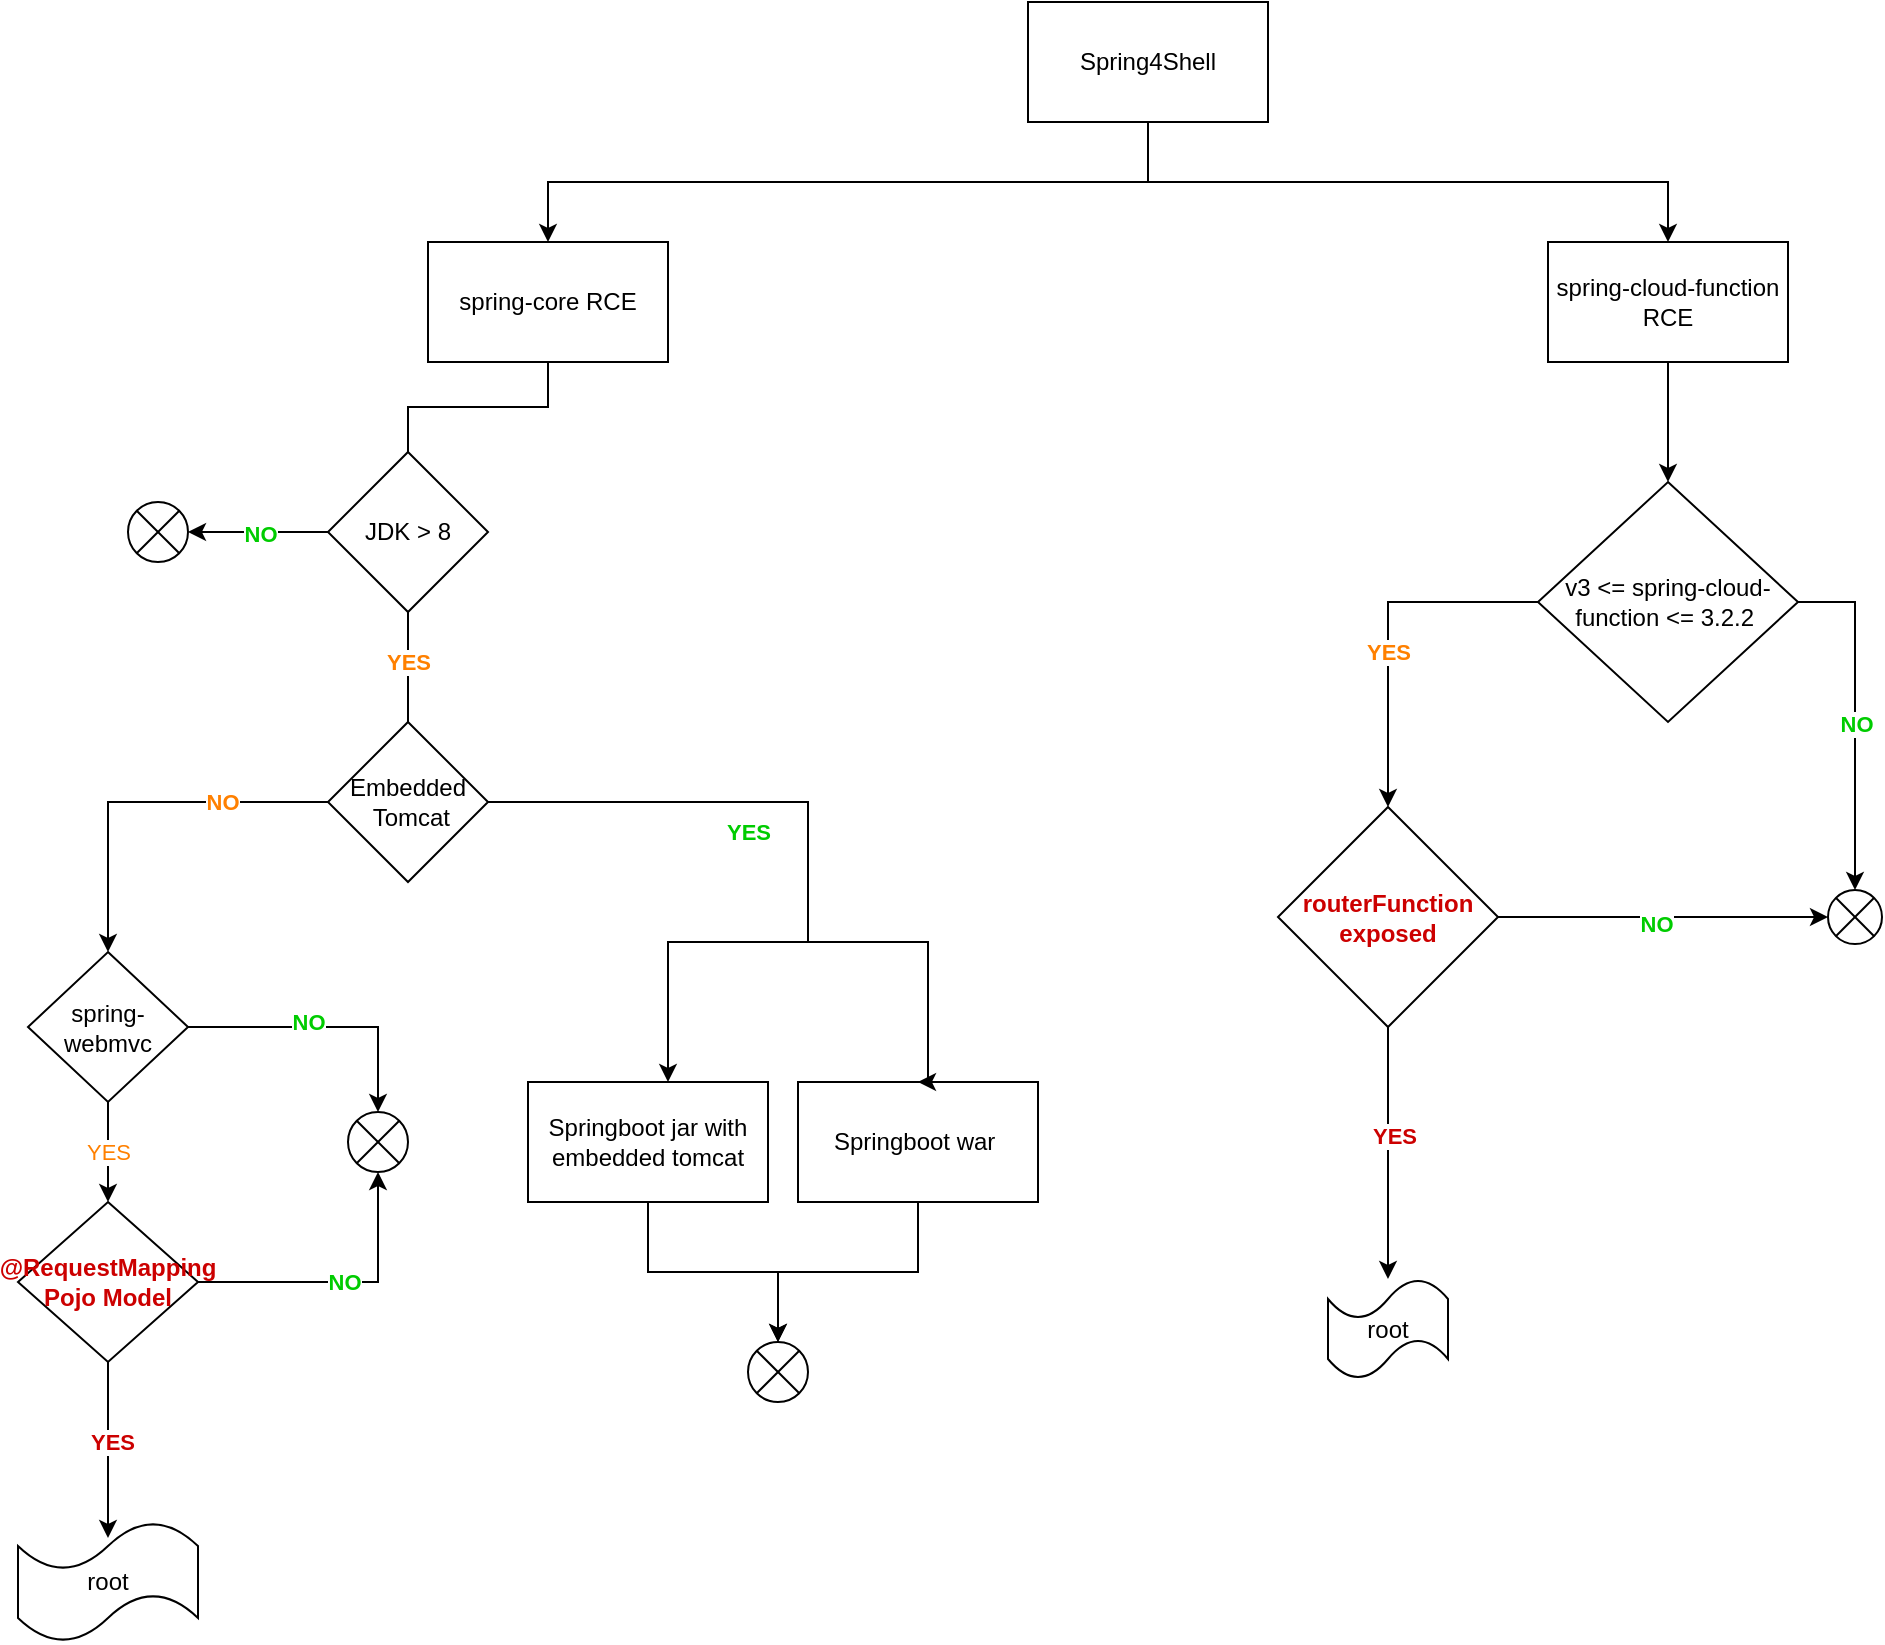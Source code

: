 <mxfile version="17.4.0" type="device"><diagram id="_fjjy-GStRQVUaGfT2Yw" name="Page-1"><mxGraphModel dx="1656" dy="530" grid="1" gridSize="10" guides="1" tooltips="1" connect="1" arrows="1" fold="1" page="1" pageScale="1" pageWidth="827" pageHeight="1169" math="0" shadow="0"><root><mxCell id="0"/><mxCell id="1" parent="0"/><mxCell id="lq8ScqTURMgXZgmbiI-g-22" style="edgeStyle=orthogonalEdgeStyle;rounded=0;orthogonalLoop=1;jettySize=auto;html=1;exitX=0.5;exitY=1;exitDx=0;exitDy=0;" edge="1" parent="1" source="T9ZCguAYDiHG0l0Igi-8-1" target="T9ZCguAYDiHG0l0Igi-8-2"><mxGeometry relative="1" as="geometry"/></mxCell><mxCell id="lq8ScqTURMgXZgmbiI-g-23" style="edgeStyle=orthogonalEdgeStyle;rounded=0;orthogonalLoop=1;jettySize=auto;html=1;exitX=0.5;exitY=1;exitDx=0;exitDy=0;" edge="1" parent="1" source="T9ZCguAYDiHG0l0Igi-8-1" target="T9ZCguAYDiHG0l0Igi-8-3"><mxGeometry relative="1" as="geometry"/></mxCell><mxCell id="T9ZCguAYDiHG0l0Igi-8-1" value="Spring4Shell" style="rounded=0;whiteSpace=wrap;html=1;" parent="1" vertex="1"><mxGeometry x="380" y="70" width="120" height="60" as="geometry"/></mxCell><mxCell id="T9ZCguAYDiHG0l0Igi-8-2" value="spring-core RCE" style="rounded=0;whiteSpace=wrap;html=1;" parent="1" vertex="1"><mxGeometry x="80" y="190" width="120" height="60" as="geometry"/></mxCell><mxCell id="lq8ScqTURMgXZgmbiI-g-26" style="edgeStyle=orthogonalEdgeStyle;rounded=0;orthogonalLoop=1;jettySize=auto;html=1;exitX=0.5;exitY=1;exitDx=0;exitDy=0;entryX=0.5;entryY=0;entryDx=0;entryDy=0;" edge="1" parent="1" source="T9ZCguAYDiHG0l0Igi-8-3" target="lq8ScqTURMgXZgmbiI-g-25"><mxGeometry relative="1" as="geometry"/></mxCell><mxCell id="T9ZCguAYDiHG0l0Igi-8-3" value="spring-cloud-function RCE" style="rounded=0;whiteSpace=wrap;html=1;" parent="1" vertex="1"><mxGeometry x="640" y="190" width="120" height="60" as="geometry"/></mxCell><mxCell id="lq8ScqTURMgXZgmbiI-g-15" style="edgeStyle=orthogonalEdgeStyle;rounded=0;orthogonalLoop=1;jettySize=auto;html=1;exitX=0.5;exitY=1;exitDx=0;exitDy=0;entryX=0.5;entryY=0;entryDx=0;entryDy=0;" edge="1" parent="1" source="T9ZCguAYDiHG0l0Igi-8-6" target="lq8ScqTURMgXZgmbiI-g-5"><mxGeometry relative="1" as="geometry"><mxPoint x="325" y="728.5" as="targetPoint"/></mxGeometry></mxCell><mxCell id="T9ZCguAYDiHG0l0Igi-8-6" value="Springboot war&amp;nbsp;" style="rounded=0;whiteSpace=wrap;html=1;" parent="1" vertex="1"><mxGeometry x="265" y="610" width="120" height="60" as="geometry"/></mxCell><mxCell id="lq8ScqTURMgXZgmbiI-g-14" style="edgeStyle=orthogonalEdgeStyle;rounded=0;orthogonalLoop=1;jettySize=auto;html=1;exitX=0.5;exitY=1;exitDx=0;exitDy=0;entryX=0.5;entryY=0;entryDx=0;entryDy=0;" edge="1" parent="1" source="lq8ScqTURMgXZgmbiI-g-1" target="lq8ScqTURMgXZgmbiI-g-5"><mxGeometry relative="1" as="geometry"/></mxCell><mxCell id="lq8ScqTURMgXZgmbiI-g-1" value="Springboot jar with embedded tomcat" style="rounded=0;whiteSpace=wrap;html=1;" vertex="1" parent="1"><mxGeometry x="130" y="610" width="120" height="60" as="geometry"/></mxCell><mxCell id="lq8ScqTURMgXZgmbiI-g-5" value="" style="shape=sumEllipse;perimeter=ellipsePerimeter;whiteSpace=wrap;html=1;backgroundOutline=1;" vertex="1" parent="1"><mxGeometry x="240" y="740" width="30" height="30" as="geometry"/></mxCell><mxCell id="lq8ScqTURMgXZgmbiI-g-18" value="root" style="shape=tape;whiteSpace=wrap;html=1;" vertex="1" parent="1"><mxGeometry x="-125" y="830" width="90" height="60" as="geometry"/></mxCell><mxCell id="lq8ScqTURMgXZgmbiI-g-28" style="edgeStyle=orthogonalEdgeStyle;rounded=0;orthogonalLoop=1;jettySize=auto;html=1;exitX=1;exitY=0.5;exitDx=0;exitDy=0;entryX=0.5;entryY=0;entryDx=0;entryDy=0;" edge="1" parent="1" source="lq8ScqTURMgXZgmbiI-g-25" target="lq8ScqTURMgXZgmbiI-g-27"><mxGeometry relative="1" as="geometry"/></mxCell><mxCell id="lq8ScqTURMgXZgmbiI-g-29" value="&lt;b&gt;&lt;font color=&quot;#00cc00&quot;&gt;NO&lt;/font&gt;&lt;/b&gt;" style="edgeLabel;html=1;align=center;verticalAlign=middle;resizable=0;points=[];" vertex="1" connectable="0" parent="lq8ScqTURMgXZgmbiI-g-28"><mxGeometry x="0.03" relative="1" as="geometry"><mxPoint as="offset"/></mxGeometry></mxCell><mxCell id="lq8ScqTURMgXZgmbiI-g-31" value="&lt;b&gt;&lt;font color=&quot;#ff8000&quot;&gt;YES&lt;/font&gt;&lt;/b&gt;" style="edgeStyle=orthogonalEdgeStyle;rounded=0;orthogonalLoop=1;jettySize=auto;html=1;exitX=0;exitY=0.5;exitDx=0;exitDy=0;entryX=0.5;entryY=0;entryDx=0;entryDy=0;" edge="1" parent="1" source="lq8ScqTURMgXZgmbiI-g-25" target="lq8ScqTURMgXZgmbiI-g-59"><mxGeometry x="0.12" relative="1" as="geometry"><mxPoint as="offset"/></mxGeometry></mxCell><mxCell id="lq8ScqTURMgXZgmbiI-g-25" value="&lt;span&gt;v3 &amp;lt;= spring-cloud-function &amp;lt;= 3.2.2&amp;nbsp;&lt;/span&gt;" style="rhombus;whiteSpace=wrap;html=1;" vertex="1" parent="1"><mxGeometry x="635" y="310" width="130" height="120" as="geometry"/></mxCell><mxCell id="lq8ScqTURMgXZgmbiI-g-27" value="" style="shape=sumEllipse;perimeter=ellipsePerimeter;whiteSpace=wrap;html=1;backgroundOutline=1;" vertex="1" parent="1"><mxGeometry x="780" y="514" width="27" height="27" as="geometry"/></mxCell><mxCell id="lq8ScqTURMgXZgmbiI-g-30" value="root" style="shape=tape;whiteSpace=wrap;html=1;" vertex="1" parent="1"><mxGeometry x="530" y="708.5" width="60" height="50" as="geometry"/></mxCell><mxCell id="lq8ScqTURMgXZgmbiI-g-37" style="edgeStyle=orthogonalEdgeStyle;rounded=0;orthogonalLoop=1;jettySize=auto;html=1;exitX=0;exitY=0.5;exitDx=0;exitDy=0;entryX=1;entryY=0.5;entryDx=0;entryDy=0;" edge="1" parent="1" source="lq8ScqTURMgXZgmbiI-g-32" target="lq8ScqTURMgXZgmbiI-g-36"><mxGeometry relative="1" as="geometry"/></mxCell><mxCell id="lq8ScqTURMgXZgmbiI-g-38" value="&lt;b&gt;NO&lt;/b&gt;" style="edgeLabel;html=1;align=center;verticalAlign=middle;resizable=0;points=[];fontColor=#00CC00;" vertex="1" connectable="0" parent="lq8ScqTURMgXZgmbiI-g-37"><mxGeometry x="-0.029" y="1" relative="1" as="geometry"><mxPoint as="offset"/></mxGeometry></mxCell><mxCell id="lq8ScqTURMgXZgmbiI-g-41" value="&lt;b&gt;&lt;font color=&quot;#ff8000&quot;&gt;YES&lt;/font&gt;&lt;/b&gt;" style="edgeStyle=orthogonalEdgeStyle;rounded=0;orthogonalLoop=1;jettySize=auto;html=1;exitX=1;exitY=0.5;exitDx=0;exitDy=0;entryX=0.5;entryY=0;entryDx=0;entryDy=0;" edge="1" parent="1" source="lq8ScqTURMgXZgmbiI-g-32" target="lq8ScqTURMgXZgmbiI-g-40"><mxGeometry x="0.2" relative="1" as="geometry"><Array as="points"><mxPoint x="70" y="335"/><mxPoint x="70" y="450"/></Array><mxPoint as="offset"/></mxGeometry></mxCell><mxCell id="lq8ScqTURMgXZgmbiI-g-32" value="JDK &amp;gt; 8" style="rhombus;whiteSpace=wrap;html=1;" vertex="1" parent="1"><mxGeometry x="30" y="295" width="80" height="80" as="geometry"/></mxCell><mxCell id="lq8ScqTURMgXZgmbiI-g-33" value="" style="edgeStyle=orthogonalEdgeStyle;rounded=0;orthogonalLoop=1;jettySize=auto;html=1;exitX=0.5;exitY=1;exitDx=0;exitDy=0;endArrow=none;" edge="1" parent="1" source="T9ZCguAYDiHG0l0Igi-8-2" target="lq8ScqTURMgXZgmbiI-g-32"><mxGeometry relative="1" as="geometry"><mxPoint x="140" y="250" as="sourcePoint"/><mxPoint x="-50" y="550" as="targetPoint"/><Array as="points"/></mxGeometry></mxCell><mxCell id="lq8ScqTURMgXZgmbiI-g-36" value="" style="shape=sumEllipse;perimeter=ellipsePerimeter;whiteSpace=wrap;html=1;backgroundOutline=1;" vertex="1" parent="1"><mxGeometry x="-70" y="320" width="30" height="30" as="geometry"/></mxCell><mxCell id="lq8ScqTURMgXZgmbiI-g-42" value="&lt;b&gt;&lt;font color=&quot;#00cc00&quot;&gt;YES&lt;/font&gt;&lt;/b&gt;" style="edgeStyle=orthogonalEdgeStyle;rounded=0;orthogonalLoop=1;jettySize=auto;html=1;exitX=1;exitY=0.5;exitDx=0;exitDy=0;entryX=0.5;entryY=0;entryDx=0;entryDy=0;" edge="1" parent="1" source="lq8ScqTURMgXZgmbiI-g-40" target="T9ZCguAYDiHG0l0Igi-8-6"><mxGeometry x="-0.291" y="-15" relative="1" as="geometry"><mxPoint x="360" y="335" as="targetPoint"/><Array as="points"><mxPoint x="270" y="470"/><mxPoint x="270" y="540"/><mxPoint x="330" y="540"/><mxPoint x="330" y="610"/></Array><mxPoint as="offset"/></mxGeometry></mxCell><mxCell id="lq8ScqTURMgXZgmbiI-g-43" style="edgeStyle=orthogonalEdgeStyle;rounded=0;orthogonalLoop=1;jettySize=auto;html=1;exitX=1;exitY=0.5;exitDx=0;exitDy=0;" edge="1" parent="1" source="lq8ScqTURMgXZgmbiI-g-40" target="lq8ScqTURMgXZgmbiI-g-1"><mxGeometry relative="1" as="geometry"><Array as="points"><mxPoint x="270" y="470"/><mxPoint x="270" y="540"/><mxPoint x="200" y="540"/></Array></mxGeometry></mxCell><mxCell id="lq8ScqTURMgXZgmbiI-g-48" style="edgeStyle=orthogonalEdgeStyle;rounded=0;orthogonalLoop=1;jettySize=auto;html=1;exitX=0;exitY=0.5;exitDx=0;exitDy=0;entryX=0.5;entryY=0;entryDx=0;entryDy=0;fontColor=#000000;strokeColor=#000000;" edge="1" parent="1" source="lq8ScqTURMgXZgmbiI-g-40" target="lq8ScqTURMgXZgmbiI-g-47"><mxGeometry relative="1" as="geometry"/></mxCell><mxCell id="lq8ScqTURMgXZgmbiI-g-49" value="&lt;font color=&quot;#ff8000&quot;&gt;&lt;span&gt;NO&lt;/span&gt;&lt;/font&gt;" style="edgeLabel;html=1;align=center;verticalAlign=middle;resizable=0;points=[];fontColor=#000000;fontStyle=1" vertex="1" connectable="0" parent="lq8ScqTURMgXZgmbiI-g-48"><mxGeometry x="-0.427" relative="1" as="geometry"><mxPoint as="offset"/></mxGeometry></mxCell><mxCell id="lq8ScqTURMgXZgmbiI-g-40" value="Embedded &amp;nbsp;Tomcat" style="rhombus;whiteSpace=wrap;html=1;" vertex="1" parent="1"><mxGeometry x="30" y="430" width="80" height="80" as="geometry"/></mxCell><mxCell id="lq8ScqTURMgXZgmbiI-g-51" style="edgeStyle=orthogonalEdgeStyle;rounded=0;orthogonalLoop=1;jettySize=auto;html=1;exitX=1;exitY=0.5;exitDx=0;exitDy=0;fontColor=#CC0000;strokeColor=#000000;entryX=0.5;entryY=0;entryDx=0;entryDy=0;" edge="1" parent="1" source="lq8ScqTURMgXZgmbiI-g-47" target="lq8ScqTURMgXZgmbiI-g-52"><mxGeometry relative="1" as="geometry"><mxPoint x="40" y="583" as="targetPoint"/></mxGeometry></mxCell><mxCell id="lq8ScqTURMgXZgmbiI-g-53" value="&lt;font color=&quot;#00cc00&quot;&gt;NO&lt;/font&gt;" style="edgeLabel;html=1;align=center;verticalAlign=middle;resizable=0;points=[];fontColor=#CC0000;fontStyle=1" vertex="1" connectable="0" parent="lq8ScqTURMgXZgmbiI-g-51"><mxGeometry x="-0.13" y="4" relative="1" as="geometry"><mxPoint y="1" as="offset"/></mxGeometry></mxCell><mxCell id="lq8ScqTURMgXZgmbiI-g-56" value="&lt;font color=&quot;#ff8000&quot;&gt;YES&lt;/font&gt;" style="edgeStyle=orthogonalEdgeStyle;rounded=0;orthogonalLoop=1;jettySize=auto;html=1;exitX=0.5;exitY=1;exitDx=0;exitDy=0;entryX=0.5;entryY=0;entryDx=0;entryDy=0;fontColor=#00CC00;strokeColor=#000000;" edge="1" parent="1" source="lq8ScqTURMgXZgmbiI-g-47" target="lq8ScqTURMgXZgmbiI-g-50"><mxGeometry relative="1" as="geometry"/></mxCell><mxCell id="lq8ScqTURMgXZgmbiI-g-47" value="&lt;font color=&quot;#000000&quot;&gt;&lt;span&gt;spring-webmvc&lt;/span&gt;&lt;/font&gt;" style="rhombus;whiteSpace=wrap;html=1;fontColor=#FF8000;" vertex="1" parent="1"><mxGeometry x="-120" y="545" width="80" height="75" as="geometry"/></mxCell><mxCell id="lq8ScqTURMgXZgmbiI-g-55" value="&lt;b&gt;NO&lt;/b&gt;" style="edgeStyle=orthogonalEdgeStyle;rounded=0;orthogonalLoop=1;jettySize=auto;html=1;exitX=1;exitY=0.5;exitDx=0;exitDy=0;fontColor=#00CC00;strokeColor=#000000;entryX=0.5;entryY=1;entryDx=0;entryDy=0;" edge="1" parent="1" source="lq8ScqTURMgXZgmbiI-g-50" target="lq8ScqTURMgXZgmbiI-g-52"><mxGeometry relative="1" as="geometry"><mxPoint x="60" y="660" as="targetPoint"/></mxGeometry></mxCell><mxCell id="lq8ScqTURMgXZgmbiI-g-57" style="edgeStyle=orthogonalEdgeStyle;rounded=0;orthogonalLoop=1;jettySize=auto;html=1;exitX=0.5;exitY=1;exitDx=0;exitDy=0;entryX=0.5;entryY=0.133;entryDx=0;entryDy=0;entryPerimeter=0;fontColor=#FF8000;strokeColor=#000000;" edge="1" parent="1" source="lq8ScqTURMgXZgmbiI-g-50" target="lq8ScqTURMgXZgmbiI-g-18"><mxGeometry relative="1" as="geometry"/></mxCell><mxCell id="lq8ScqTURMgXZgmbiI-g-58" value="&lt;font color=&quot;#cc0000&quot;&gt;YES&lt;/font&gt;" style="edgeLabel;html=1;align=center;verticalAlign=middle;resizable=0;points=[];fontColor=#FF8000;fontStyle=1" vertex="1" connectable="0" parent="lq8ScqTURMgXZgmbiI-g-57"><mxGeometry x="-0.091" y="2" relative="1" as="geometry"><mxPoint as="offset"/></mxGeometry></mxCell><mxCell id="lq8ScqTURMgXZgmbiI-g-50" value="&lt;b&gt;&lt;font color=&quot;#cc0000&quot;&gt;@RequestMapping&lt;br&gt;Pojo Model&lt;/font&gt;&lt;/b&gt;" style="rhombus;whiteSpace=wrap;html=1;fontColor=#FF8000;" vertex="1" parent="1"><mxGeometry x="-125" y="670" width="90" height="80" as="geometry"/></mxCell><mxCell id="lq8ScqTURMgXZgmbiI-g-52" value="" style="shape=sumEllipse;perimeter=ellipsePerimeter;whiteSpace=wrap;html=1;backgroundOutline=1;" vertex="1" parent="1"><mxGeometry x="40" y="625" width="30" height="30" as="geometry"/></mxCell><mxCell id="lq8ScqTURMgXZgmbiI-g-60" style="edgeStyle=orthogonalEdgeStyle;rounded=0;orthogonalLoop=1;jettySize=auto;html=1;exitX=1;exitY=0.5;exitDx=0;exitDy=0;entryX=0;entryY=0.5;entryDx=0;entryDy=0;fontColor=#CC0000;strokeColor=#000000;" edge="1" parent="1" source="lq8ScqTURMgXZgmbiI-g-59" target="lq8ScqTURMgXZgmbiI-g-27"><mxGeometry relative="1" as="geometry"/></mxCell><mxCell id="lq8ScqTURMgXZgmbiI-g-61" value="&lt;font color=&quot;#00cc00&quot;&gt;NO&lt;/font&gt;" style="edgeLabel;html=1;align=center;verticalAlign=middle;resizable=0;points=[];fontColor=#CC0000;fontStyle=1" vertex="1" connectable="0" parent="lq8ScqTURMgXZgmbiI-g-60"><mxGeometry x="-0.044" y="-2" relative="1" as="geometry"><mxPoint y="1" as="offset"/></mxGeometry></mxCell><mxCell id="lq8ScqTURMgXZgmbiI-g-62" style="edgeStyle=orthogonalEdgeStyle;rounded=0;orthogonalLoop=1;jettySize=auto;html=1;exitX=0.5;exitY=1;exitDx=0;exitDy=0;fontColor=#00CC00;strokeColor=#000000;" edge="1" parent="1" source="lq8ScqTURMgXZgmbiI-g-59" target="lq8ScqTURMgXZgmbiI-g-30"><mxGeometry relative="1" as="geometry"/></mxCell><mxCell id="lq8ScqTURMgXZgmbiI-g-63" value="&lt;font color=&quot;#cc0000&quot;&gt;YES&lt;/font&gt;" style="edgeLabel;html=1;align=center;verticalAlign=middle;resizable=0;points=[];fontColor=#00CC00;fontStyle=1" vertex="1" connectable="0" parent="lq8ScqTURMgXZgmbiI-g-62"><mxGeometry x="-0.142" y="3" relative="1" as="geometry"><mxPoint as="offset"/></mxGeometry></mxCell><mxCell id="lq8ScqTURMgXZgmbiI-g-59" value="&lt;b&gt;&lt;font color=&quot;#cc0000&quot;&gt;routerFunction&lt;br&gt;exposed&lt;/font&gt;&lt;/b&gt;" style="rhombus;whiteSpace=wrap;html=1;fontColor=#FF8000;" vertex="1" parent="1"><mxGeometry x="505" y="472.5" width="110" height="110" as="geometry"/></mxCell></root></mxGraphModel></diagram></mxfile>